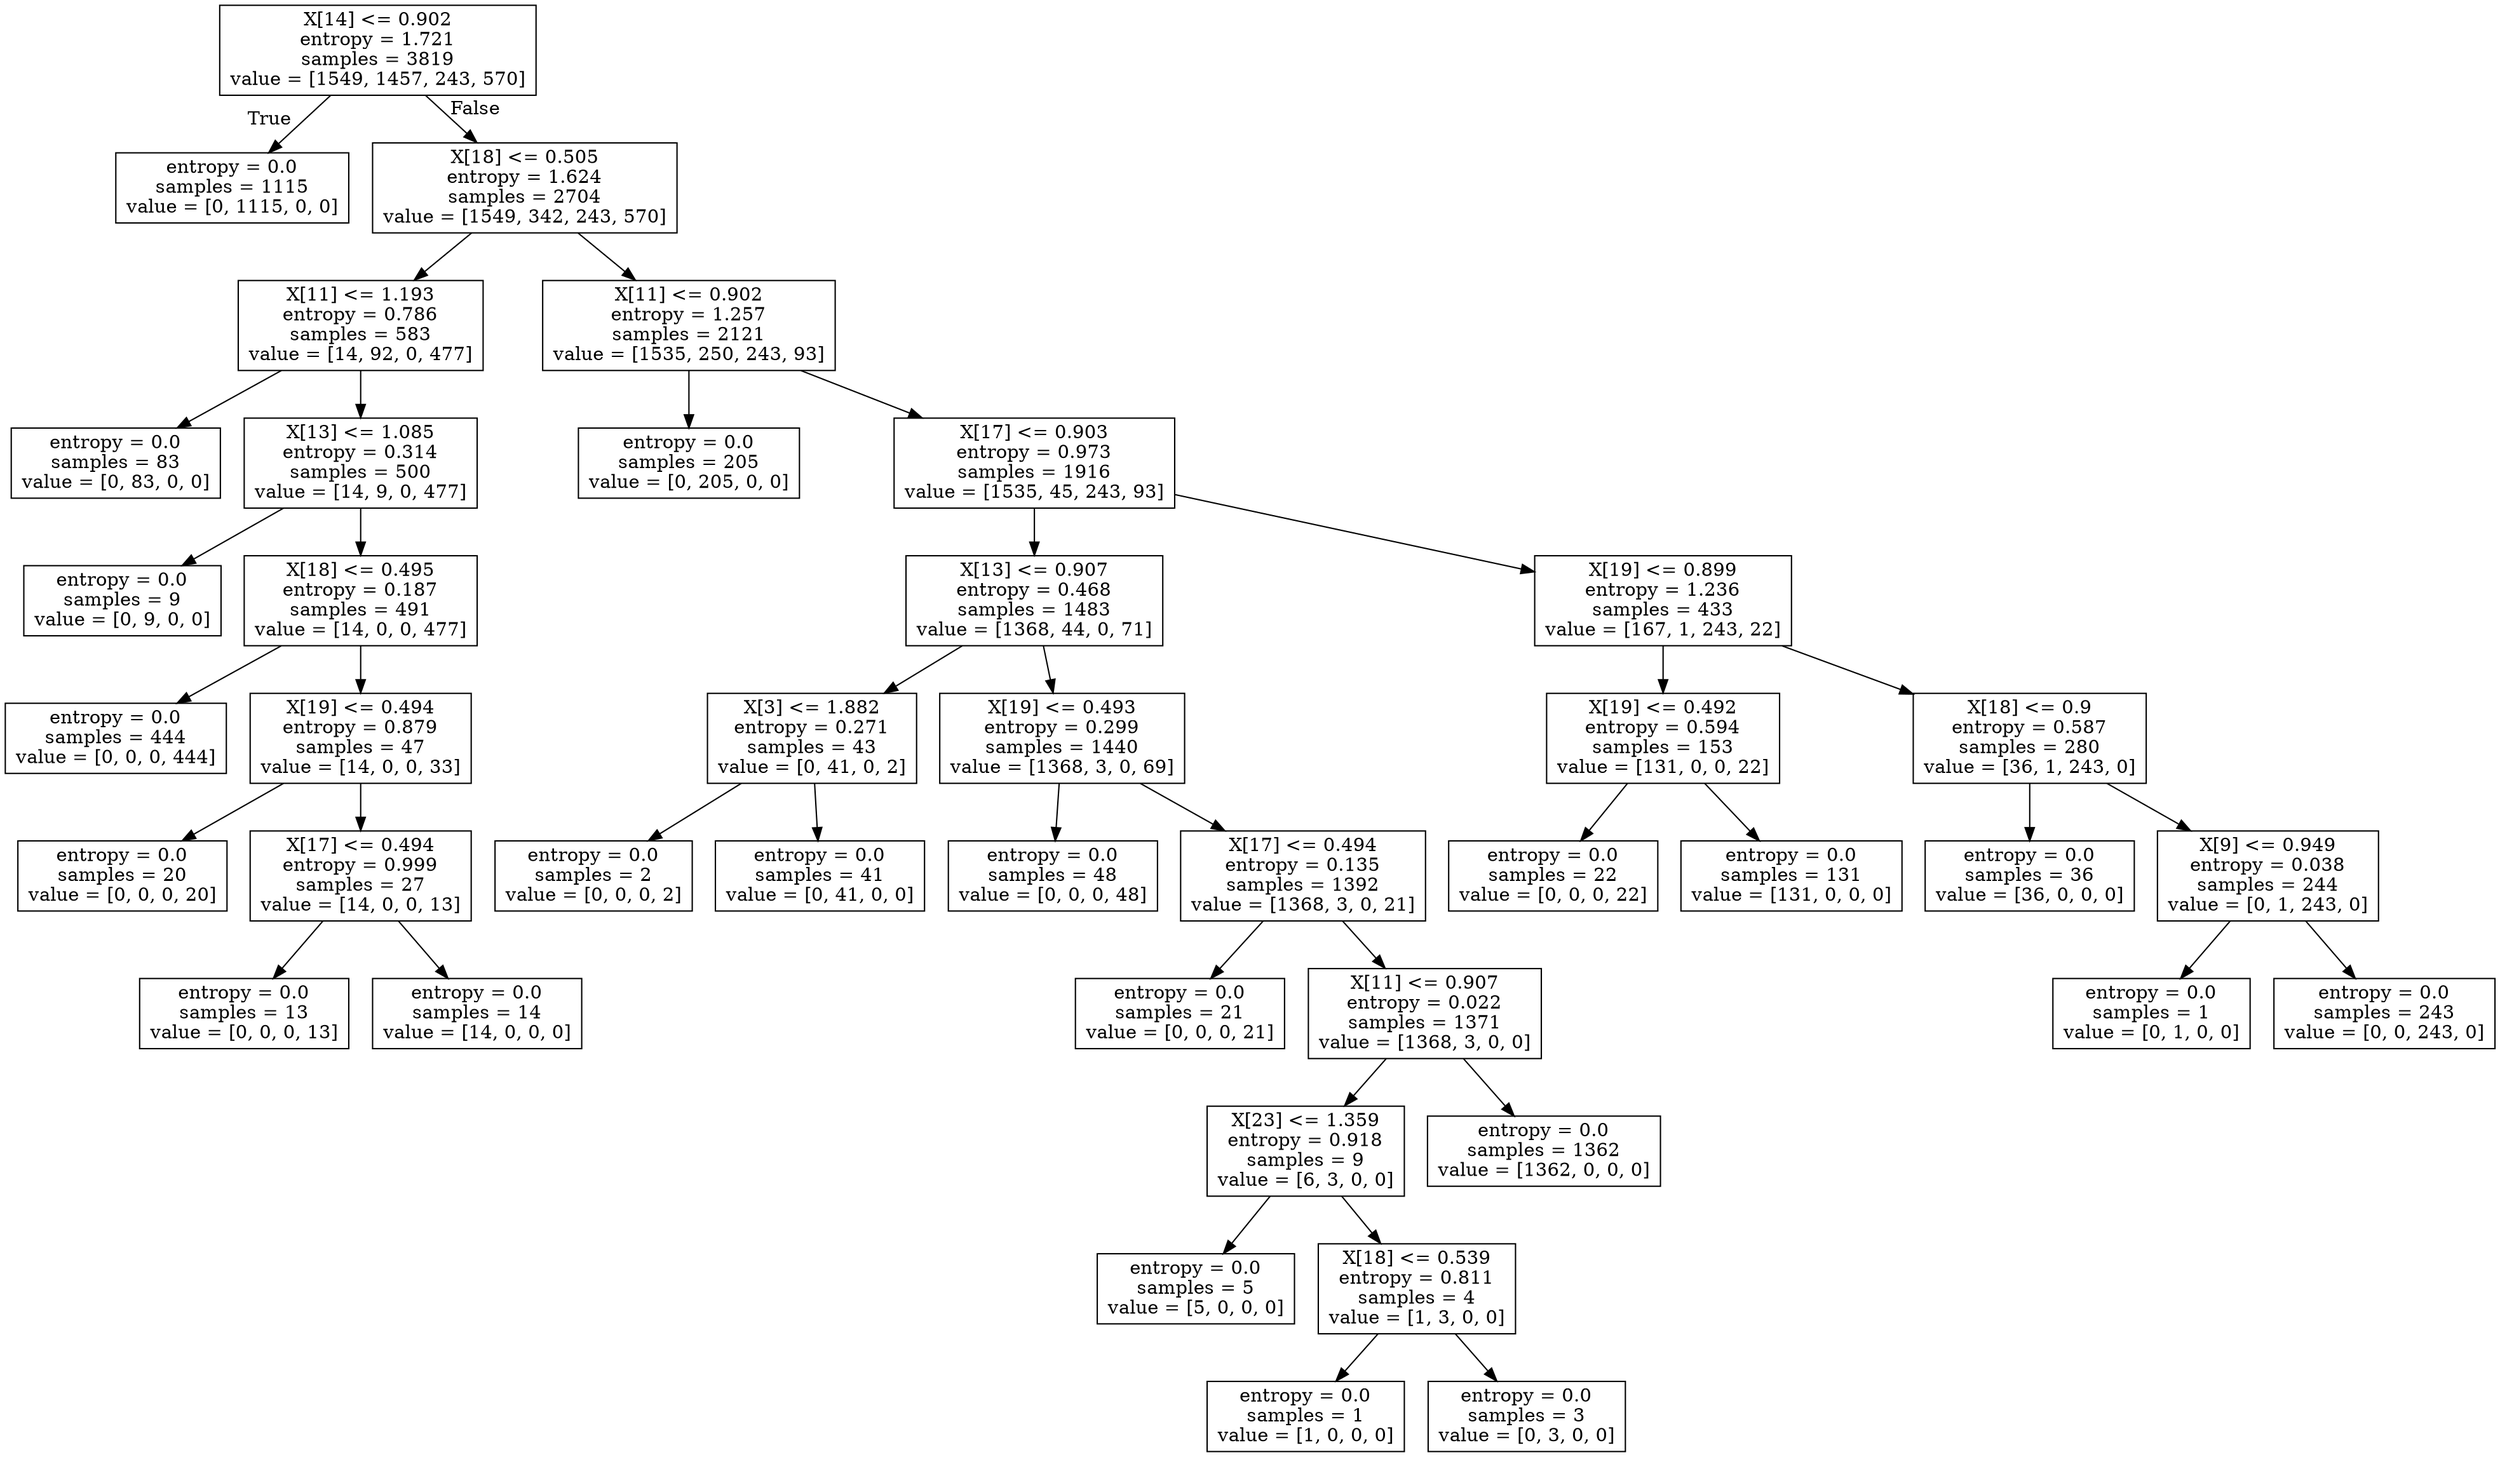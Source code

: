 digraph Tree {
node [shape=box] ;
0 [label="X[14] <= 0.902\nentropy = 1.721\nsamples = 3819\nvalue = [1549, 1457, 243, 570]"] ;
1 [label="entropy = 0.0\nsamples = 1115\nvalue = [0, 1115, 0, 0]"] ;
0 -> 1 [labeldistance=2.5, labelangle=45, headlabel="True"] ;
2 [label="X[18] <= 0.505\nentropy = 1.624\nsamples = 2704\nvalue = [1549, 342, 243, 570]"] ;
0 -> 2 [labeldistance=2.5, labelangle=-45, headlabel="False"] ;
3 [label="X[11] <= 1.193\nentropy = 0.786\nsamples = 583\nvalue = [14, 92, 0, 477]"] ;
2 -> 3 ;
4 [label="entropy = 0.0\nsamples = 83\nvalue = [0, 83, 0, 0]"] ;
3 -> 4 ;
5 [label="X[13] <= 1.085\nentropy = 0.314\nsamples = 500\nvalue = [14, 9, 0, 477]"] ;
3 -> 5 ;
6 [label="entropy = 0.0\nsamples = 9\nvalue = [0, 9, 0, 0]"] ;
5 -> 6 ;
7 [label="X[18] <= 0.495\nentropy = 0.187\nsamples = 491\nvalue = [14, 0, 0, 477]"] ;
5 -> 7 ;
8 [label="entropy = 0.0\nsamples = 444\nvalue = [0, 0, 0, 444]"] ;
7 -> 8 ;
9 [label="X[19] <= 0.494\nentropy = 0.879\nsamples = 47\nvalue = [14, 0, 0, 33]"] ;
7 -> 9 ;
10 [label="entropy = 0.0\nsamples = 20\nvalue = [0, 0, 0, 20]"] ;
9 -> 10 ;
11 [label="X[17] <= 0.494\nentropy = 0.999\nsamples = 27\nvalue = [14, 0, 0, 13]"] ;
9 -> 11 ;
12 [label="entropy = 0.0\nsamples = 13\nvalue = [0, 0, 0, 13]"] ;
11 -> 12 ;
13 [label="entropy = 0.0\nsamples = 14\nvalue = [14, 0, 0, 0]"] ;
11 -> 13 ;
14 [label="X[11] <= 0.902\nentropy = 1.257\nsamples = 2121\nvalue = [1535, 250, 243, 93]"] ;
2 -> 14 ;
15 [label="entropy = 0.0\nsamples = 205\nvalue = [0, 205, 0, 0]"] ;
14 -> 15 ;
16 [label="X[17] <= 0.903\nentropy = 0.973\nsamples = 1916\nvalue = [1535, 45, 243, 93]"] ;
14 -> 16 ;
17 [label="X[13] <= 0.907\nentropy = 0.468\nsamples = 1483\nvalue = [1368, 44, 0, 71]"] ;
16 -> 17 ;
18 [label="X[3] <= 1.882\nentropy = 0.271\nsamples = 43\nvalue = [0, 41, 0, 2]"] ;
17 -> 18 ;
19 [label="entropy = 0.0\nsamples = 2\nvalue = [0, 0, 0, 2]"] ;
18 -> 19 ;
20 [label="entropy = 0.0\nsamples = 41\nvalue = [0, 41, 0, 0]"] ;
18 -> 20 ;
21 [label="X[19] <= 0.493\nentropy = 0.299\nsamples = 1440\nvalue = [1368, 3, 0, 69]"] ;
17 -> 21 ;
22 [label="entropy = 0.0\nsamples = 48\nvalue = [0, 0, 0, 48]"] ;
21 -> 22 ;
23 [label="X[17] <= 0.494\nentropy = 0.135\nsamples = 1392\nvalue = [1368, 3, 0, 21]"] ;
21 -> 23 ;
24 [label="entropy = 0.0\nsamples = 21\nvalue = [0, 0, 0, 21]"] ;
23 -> 24 ;
25 [label="X[11] <= 0.907\nentropy = 0.022\nsamples = 1371\nvalue = [1368, 3, 0, 0]"] ;
23 -> 25 ;
26 [label="X[23] <= 1.359\nentropy = 0.918\nsamples = 9\nvalue = [6, 3, 0, 0]"] ;
25 -> 26 ;
27 [label="entropy = 0.0\nsamples = 5\nvalue = [5, 0, 0, 0]"] ;
26 -> 27 ;
28 [label="X[18] <= 0.539\nentropy = 0.811\nsamples = 4\nvalue = [1, 3, 0, 0]"] ;
26 -> 28 ;
29 [label="entropy = 0.0\nsamples = 1\nvalue = [1, 0, 0, 0]"] ;
28 -> 29 ;
30 [label="entropy = 0.0\nsamples = 3\nvalue = [0, 3, 0, 0]"] ;
28 -> 30 ;
31 [label="entropy = 0.0\nsamples = 1362\nvalue = [1362, 0, 0, 0]"] ;
25 -> 31 ;
32 [label="X[19] <= 0.899\nentropy = 1.236\nsamples = 433\nvalue = [167, 1, 243, 22]"] ;
16 -> 32 ;
33 [label="X[19] <= 0.492\nentropy = 0.594\nsamples = 153\nvalue = [131, 0, 0, 22]"] ;
32 -> 33 ;
34 [label="entropy = 0.0\nsamples = 22\nvalue = [0, 0, 0, 22]"] ;
33 -> 34 ;
35 [label="entropy = 0.0\nsamples = 131\nvalue = [131, 0, 0, 0]"] ;
33 -> 35 ;
36 [label="X[18] <= 0.9\nentropy = 0.587\nsamples = 280\nvalue = [36, 1, 243, 0]"] ;
32 -> 36 ;
37 [label="entropy = 0.0\nsamples = 36\nvalue = [36, 0, 0, 0]"] ;
36 -> 37 ;
38 [label="X[9] <= 0.949\nentropy = 0.038\nsamples = 244\nvalue = [0, 1, 243, 0]"] ;
36 -> 38 ;
39 [label="entropy = 0.0\nsamples = 1\nvalue = [0, 1, 0, 0]"] ;
38 -> 39 ;
40 [label="entropy = 0.0\nsamples = 243\nvalue = [0, 0, 243, 0]"] ;
38 -> 40 ;
}